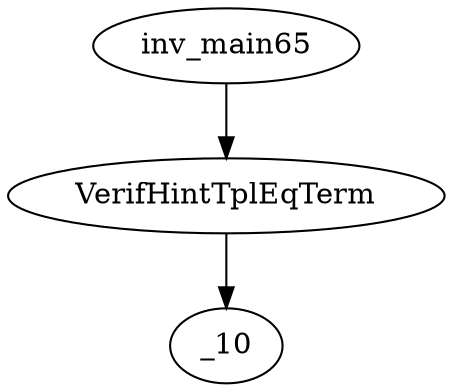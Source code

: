 digraph dag {
0 [label="inv_main65"];
1 [label="VerifHintTplEqTerm"];
2 [label="_10"];
0->1
1 -> 2
}
